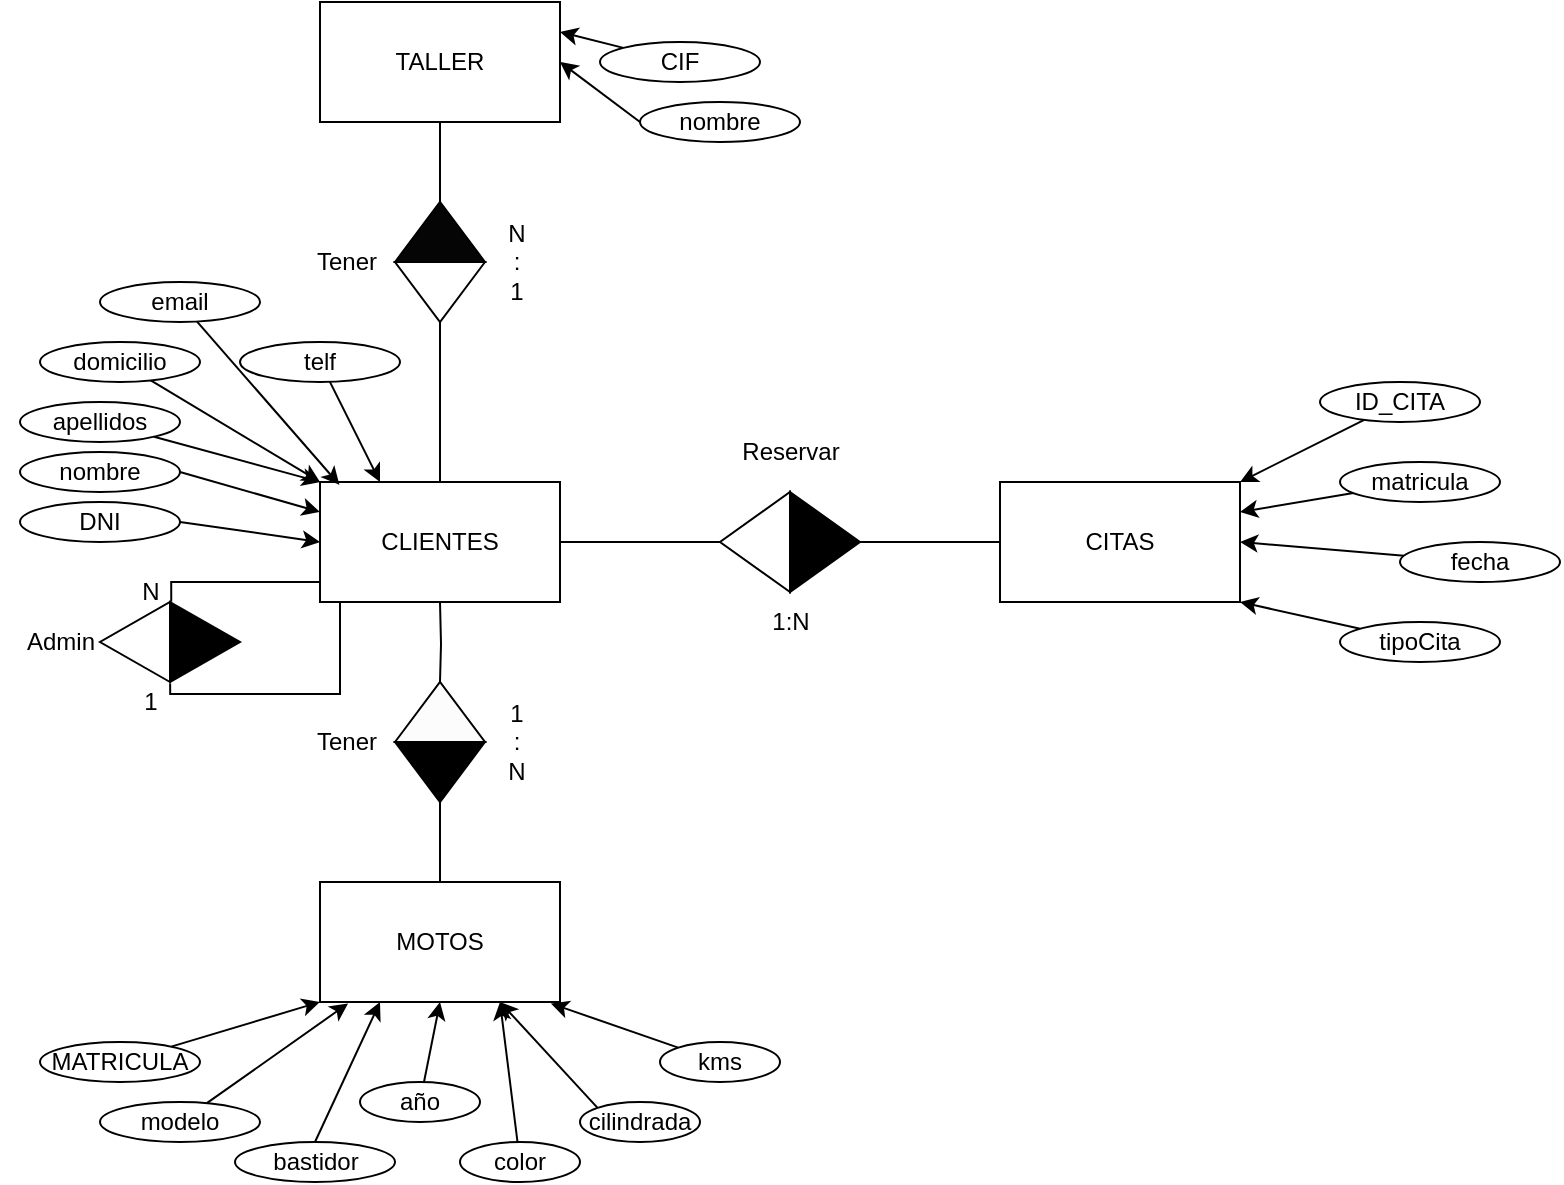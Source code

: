 <mxfile version="24.3.0" type="github">
  <diagram name="Página-1" id="qx-KBWQILRj1LQCwBhZf">
    <mxGraphModel dx="1122" dy="1780" grid="1" gridSize="10" guides="1" tooltips="1" connect="1" arrows="1" fold="1" page="1" pageScale="1" pageWidth="827" pageHeight="1169" math="0" shadow="0">
      <root>
        <mxCell id="0" />
        <mxCell id="1" parent="0" />
        <mxCell id="QmEhGREcrsdkzGhDaJ9B-17" style="edgeStyle=orthogonalEdgeStyle;rounded=0;orthogonalLoop=1;jettySize=auto;html=1;exitX=1;exitY=0.5;exitDx=0;exitDy=0;entryX=1;entryY=0.5;entryDx=0;entryDy=0;endArrow=none;endFill=0;" edge="1" parent="1" source="QmEhGREcrsdkzGhDaJ9B-1" target="QmEhGREcrsdkzGhDaJ9B-14">
          <mxGeometry relative="1" as="geometry" />
        </mxCell>
        <mxCell id="QmEhGREcrsdkzGhDaJ9B-1" value="CLIENTES" style="rounded=0;whiteSpace=wrap;html=1;" vertex="1" parent="1">
          <mxGeometry x="160" y="230" width="120" height="60" as="geometry" />
        </mxCell>
        <mxCell id="QmEhGREcrsdkzGhDaJ9B-2" value="CITAS" style="rounded=0;whiteSpace=wrap;html=1;" vertex="1" parent="1">
          <mxGeometry x="500" y="230" width="120" height="60" as="geometry" />
        </mxCell>
        <mxCell id="QmEhGREcrsdkzGhDaJ9B-27" style="edgeStyle=orthogonalEdgeStyle;rounded=0;orthogonalLoop=1;jettySize=auto;html=1;exitX=0.5;exitY=1;exitDx=0;exitDy=0;entryX=1;entryY=0.5;entryDx=0;entryDy=0;endArrow=none;endFill=0;" edge="1" parent="1" source="QmEhGREcrsdkzGhDaJ9B-3" target="QmEhGREcrsdkzGhDaJ9B-25">
          <mxGeometry relative="1" as="geometry" />
        </mxCell>
        <mxCell id="QmEhGREcrsdkzGhDaJ9B-3" value="TALLER" style="rounded=0;whiteSpace=wrap;html=1;" vertex="1" parent="1">
          <mxGeometry x="160" y="-10" width="120" height="60" as="geometry" />
        </mxCell>
        <mxCell id="QmEhGREcrsdkzGhDaJ9B-4" value="MOTOS" style="rounded=0;whiteSpace=wrap;html=1;" vertex="1" parent="1">
          <mxGeometry x="160" y="430" width="120" height="60" as="geometry" />
        </mxCell>
        <mxCell id="QmEhGREcrsdkzGhDaJ9B-12" style="rounded=0;orthogonalLoop=1;jettySize=auto;html=1;entryX=1;entryY=0;entryDx=0;entryDy=0;" edge="1" parent="1" source="QmEhGREcrsdkzGhDaJ9B-5" target="QmEhGREcrsdkzGhDaJ9B-2">
          <mxGeometry relative="1" as="geometry" />
        </mxCell>
        <mxCell id="QmEhGREcrsdkzGhDaJ9B-5" value="ID_CITA" style="ellipse;whiteSpace=wrap;html=1;" vertex="1" parent="1">
          <mxGeometry x="660" y="180" width="80" height="20" as="geometry" />
        </mxCell>
        <mxCell id="QmEhGREcrsdkzGhDaJ9B-11" style="rounded=0;orthogonalLoop=1;jettySize=auto;html=1;entryX=1;entryY=0.25;entryDx=0;entryDy=0;" edge="1" parent="1" source="QmEhGREcrsdkzGhDaJ9B-6" target="QmEhGREcrsdkzGhDaJ9B-2">
          <mxGeometry relative="1" as="geometry" />
        </mxCell>
        <mxCell id="QmEhGREcrsdkzGhDaJ9B-6" value="matricula" style="ellipse;whiteSpace=wrap;html=1;" vertex="1" parent="1">
          <mxGeometry x="670" y="220" width="80" height="20" as="geometry" />
        </mxCell>
        <mxCell id="QmEhGREcrsdkzGhDaJ9B-10" style="rounded=0;orthogonalLoop=1;jettySize=auto;html=1;entryX=1;entryY=0.5;entryDx=0;entryDy=0;" edge="1" parent="1" source="QmEhGREcrsdkzGhDaJ9B-7" target="QmEhGREcrsdkzGhDaJ9B-2">
          <mxGeometry relative="1" as="geometry" />
        </mxCell>
        <mxCell id="QmEhGREcrsdkzGhDaJ9B-7" value="fecha" style="ellipse;whiteSpace=wrap;html=1;" vertex="1" parent="1">
          <mxGeometry x="700" y="260" width="80" height="20" as="geometry" />
        </mxCell>
        <mxCell id="QmEhGREcrsdkzGhDaJ9B-9" style="rounded=0;orthogonalLoop=1;jettySize=auto;html=1;entryX=1;entryY=1;entryDx=0;entryDy=0;" edge="1" parent="1" source="QmEhGREcrsdkzGhDaJ9B-8" target="QmEhGREcrsdkzGhDaJ9B-2">
          <mxGeometry relative="1" as="geometry" />
        </mxCell>
        <mxCell id="QmEhGREcrsdkzGhDaJ9B-8" value="tipoCita" style="ellipse;whiteSpace=wrap;html=1;" vertex="1" parent="1">
          <mxGeometry x="670" y="300" width="80" height="20" as="geometry" />
        </mxCell>
        <mxCell id="QmEhGREcrsdkzGhDaJ9B-15" value="" style="group" vertex="1" connectable="0" parent="1">
          <mxGeometry x="360" y="235" width="70" height="50" as="geometry" />
        </mxCell>
        <mxCell id="QmEhGREcrsdkzGhDaJ9B-13" value="" style="triangle;whiteSpace=wrap;html=1;fillColor=#000000;" vertex="1" parent="QmEhGREcrsdkzGhDaJ9B-15">
          <mxGeometry x="35" width="35" height="50" as="geometry" />
        </mxCell>
        <mxCell id="QmEhGREcrsdkzGhDaJ9B-14" value="" style="triangle;whiteSpace=wrap;html=1;direction=west;" vertex="1" parent="QmEhGREcrsdkzGhDaJ9B-15">
          <mxGeometry width="35" height="50" as="geometry" />
        </mxCell>
        <mxCell id="QmEhGREcrsdkzGhDaJ9B-18" style="edgeStyle=orthogonalEdgeStyle;rounded=0;orthogonalLoop=1;jettySize=auto;html=1;exitX=1;exitY=0.5;exitDx=0;exitDy=0;entryX=0;entryY=0.5;entryDx=0;entryDy=0;endArrow=none;endFill=0;" edge="1" parent="1" source="QmEhGREcrsdkzGhDaJ9B-13" target="QmEhGREcrsdkzGhDaJ9B-2">
          <mxGeometry relative="1" as="geometry" />
        </mxCell>
        <mxCell id="QmEhGREcrsdkzGhDaJ9B-19" value="Reservar" style="text;html=1;align=center;verticalAlign=middle;resizable=0;points=[];autosize=1;strokeColor=none;fillColor=none;" vertex="1" parent="1">
          <mxGeometry x="360" y="200" width="70" height="30" as="geometry" />
        </mxCell>
        <mxCell id="QmEhGREcrsdkzGhDaJ9B-20" value="1:N" style="text;html=1;align=center;verticalAlign=middle;resizable=0;points=[];autosize=1;strokeColor=none;fillColor=none;" vertex="1" parent="1">
          <mxGeometry x="375" y="285" width="40" height="30" as="geometry" />
        </mxCell>
        <mxCell id="QmEhGREcrsdkzGhDaJ9B-26" value="" style="group" vertex="1" connectable="0" parent="1">
          <mxGeometry x="197.5" y="90" width="45" height="60" as="geometry" />
        </mxCell>
        <mxCell id="QmEhGREcrsdkzGhDaJ9B-24" value="" style="triangle;whiteSpace=wrap;html=1;direction=south;" vertex="1" parent="QmEhGREcrsdkzGhDaJ9B-26">
          <mxGeometry y="30" width="45" height="30" as="geometry" />
        </mxCell>
        <mxCell id="QmEhGREcrsdkzGhDaJ9B-25" value="" style="triangle;whiteSpace=wrap;html=1;rotation=0;direction=north;fillColor=#050505;" vertex="1" parent="QmEhGREcrsdkzGhDaJ9B-26">
          <mxGeometry width="45" height="30" as="geometry" />
        </mxCell>
        <mxCell id="QmEhGREcrsdkzGhDaJ9B-28" style="edgeStyle=orthogonalEdgeStyle;rounded=0;orthogonalLoop=1;jettySize=auto;html=1;exitX=1;exitY=0.5;exitDx=0;exitDy=0;entryX=0.5;entryY=0;entryDx=0;entryDy=0;endArrow=none;endFill=0;" edge="1" parent="1" source="QmEhGREcrsdkzGhDaJ9B-24" target="QmEhGREcrsdkzGhDaJ9B-1">
          <mxGeometry relative="1" as="geometry" />
        </mxCell>
        <mxCell id="QmEhGREcrsdkzGhDaJ9B-29" value="N&lt;div&gt;:&lt;br&gt;1&lt;/div&gt;" style="text;html=1;align=center;verticalAlign=middle;resizable=0;points=[];autosize=1;strokeColor=none;fillColor=none;" vertex="1" parent="1">
          <mxGeometry x="242.5" y="90" width="30" height="60" as="geometry" />
        </mxCell>
        <mxCell id="QmEhGREcrsdkzGhDaJ9B-30" style="edgeStyle=orthogonalEdgeStyle;rounded=0;orthogonalLoop=1;jettySize=auto;html=1;exitX=0.5;exitY=1;exitDx=0;exitDy=0;entryX=1;entryY=0.5;entryDx=0;entryDy=0;endArrow=none;endFill=0;" edge="1" parent="1" target="QmEhGREcrsdkzGhDaJ9B-33">
          <mxGeometry relative="1" as="geometry">
            <mxPoint x="220" y="290" as="sourcePoint" />
          </mxGeometry>
        </mxCell>
        <mxCell id="QmEhGREcrsdkzGhDaJ9B-31" value="" style="group" vertex="1" connectable="0" parent="1">
          <mxGeometry x="197.5" y="330" width="45" height="60" as="geometry" />
        </mxCell>
        <mxCell id="QmEhGREcrsdkzGhDaJ9B-32" value="" style="triangle;whiteSpace=wrap;html=1;direction=south;fillColor=#000000;" vertex="1" parent="QmEhGREcrsdkzGhDaJ9B-31">
          <mxGeometry y="30" width="45" height="30" as="geometry" />
        </mxCell>
        <mxCell id="QmEhGREcrsdkzGhDaJ9B-33" value="" style="triangle;whiteSpace=wrap;html=1;rotation=0;direction=north;fillColor=#FCFCFC;" vertex="1" parent="QmEhGREcrsdkzGhDaJ9B-31">
          <mxGeometry width="45" height="30" as="geometry" />
        </mxCell>
        <mxCell id="QmEhGREcrsdkzGhDaJ9B-34" style="edgeStyle=orthogonalEdgeStyle;rounded=0;orthogonalLoop=1;jettySize=auto;html=1;exitX=1;exitY=0.5;exitDx=0;exitDy=0;entryX=0.5;entryY=0;entryDx=0;entryDy=0;endArrow=none;endFill=0;" edge="1" parent="1" source="QmEhGREcrsdkzGhDaJ9B-32">
          <mxGeometry relative="1" as="geometry">
            <mxPoint x="220" y="430" as="targetPoint" />
          </mxGeometry>
        </mxCell>
        <mxCell id="QmEhGREcrsdkzGhDaJ9B-35" value="&lt;div&gt;1&lt;/div&gt;&lt;div&gt;:&lt;br&gt;N&lt;/div&gt;" style="text;html=1;align=center;verticalAlign=middle;resizable=0;points=[];autosize=1;strokeColor=none;fillColor=none;" vertex="1" parent="1">
          <mxGeometry x="242.5" y="330" width="30" height="60" as="geometry" />
        </mxCell>
        <mxCell id="QmEhGREcrsdkzGhDaJ9B-36" value="" style="group" vertex="1" connectable="0" parent="1">
          <mxGeometry x="50" y="290" width="70" height="50" as="geometry" />
        </mxCell>
        <mxCell id="QmEhGREcrsdkzGhDaJ9B-37" value="" style="triangle;whiteSpace=wrap;html=1;fillColor=#000000;" vertex="1" parent="QmEhGREcrsdkzGhDaJ9B-36">
          <mxGeometry x="35" width="35" height="40" as="geometry" />
        </mxCell>
        <mxCell id="QmEhGREcrsdkzGhDaJ9B-38" value="" style="triangle;whiteSpace=wrap;html=1;direction=west;" vertex="1" parent="QmEhGREcrsdkzGhDaJ9B-36">
          <mxGeometry width="35" height="40" as="geometry" />
        </mxCell>
        <mxCell id="QmEhGREcrsdkzGhDaJ9B-39" style="edgeStyle=orthogonalEdgeStyle;rounded=0;orthogonalLoop=1;jettySize=auto;html=1;exitX=0;exitY=0.5;exitDx=0;exitDy=0;entryX=-0.018;entryY=1.004;entryDx=0;entryDy=0;entryPerimeter=0;endArrow=none;endFill=0;" edge="1" parent="1" source="QmEhGREcrsdkzGhDaJ9B-1" target="QmEhGREcrsdkzGhDaJ9B-38">
          <mxGeometry relative="1" as="geometry">
            <Array as="points">
              <mxPoint x="160" y="280" />
              <mxPoint x="86" y="280" />
            </Array>
          </mxGeometry>
        </mxCell>
        <mxCell id="QmEhGREcrsdkzGhDaJ9B-40" style="edgeStyle=orthogonalEdgeStyle;rounded=0;orthogonalLoop=1;jettySize=auto;html=1;exitX=0.25;exitY=1;exitDx=0;exitDy=0;entryX=-0.002;entryY=-0.019;entryDx=0;entryDy=0;entryPerimeter=0;endArrow=none;endFill=0;" edge="1" parent="1" source="QmEhGREcrsdkzGhDaJ9B-1" target="QmEhGREcrsdkzGhDaJ9B-38">
          <mxGeometry relative="1" as="geometry">
            <Array as="points">
              <mxPoint x="170" y="290" />
              <mxPoint x="170" y="336" />
              <mxPoint x="85" y="336" />
            </Array>
          </mxGeometry>
        </mxCell>
        <mxCell id="QmEhGREcrsdkzGhDaJ9B-42" value="N" style="text;html=1;align=center;verticalAlign=middle;resizable=0;points=[];autosize=1;strokeColor=none;fillColor=none;" vertex="1" parent="1">
          <mxGeometry x="60" y="270" width="30" height="30" as="geometry" />
        </mxCell>
        <mxCell id="QmEhGREcrsdkzGhDaJ9B-43" value="1" style="text;html=1;align=center;verticalAlign=middle;resizable=0;points=[];autosize=1;strokeColor=none;fillColor=none;" vertex="1" parent="1">
          <mxGeometry x="60" y="325" width="30" height="30" as="geometry" />
        </mxCell>
        <mxCell id="QmEhGREcrsdkzGhDaJ9B-47" style="rounded=0;orthogonalLoop=1;jettySize=auto;html=1;entryX=1;entryY=0.25;entryDx=0;entryDy=0;" edge="1" parent="1" source="QmEhGREcrsdkzGhDaJ9B-44" target="QmEhGREcrsdkzGhDaJ9B-3">
          <mxGeometry relative="1" as="geometry" />
        </mxCell>
        <mxCell id="QmEhGREcrsdkzGhDaJ9B-44" value="CIF" style="ellipse;whiteSpace=wrap;html=1;" vertex="1" parent="1">
          <mxGeometry x="300" y="10" width="80" height="20" as="geometry" />
        </mxCell>
        <mxCell id="QmEhGREcrsdkzGhDaJ9B-46" style="rounded=0;orthogonalLoop=1;jettySize=auto;html=1;exitX=0;exitY=0.5;exitDx=0;exitDy=0;entryX=1;entryY=0.5;entryDx=0;entryDy=0;" edge="1" parent="1" source="QmEhGREcrsdkzGhDaJ9B-45" target="QmEhGREcrsdkzGhDaJ9B-3">
          <mxGeometry relative="1" as="geometry" />
        </mxCell>
        <mxCell id="QmEhGREcrsdkzGhDaJ9B-45" value="nombre" style="ellipse;whiteSpace=wrap;html=1;" vertex="1" parent="1">
          <mxGeometry x="320" y="40" width="80" height="20" as="geometry" />
        </mxCell>
        <mxCell id="QmEhGREcrsdkzGhDaJ9B-41" value="Admin" style="text;html=1;align=center;verticalAlign=middle;resizable=0;points=[];autosize=1;strokeColor=none;fillColor=none;" vertex="1" parent="1">
          <mxGeometry x="0.003" y="295" width="60" height="30" as="geometry" />
        </mxCell>
        <mxCell id="QmEhGREcrsdkzGhDaJ9B-48" value="Tener" style="text;html=1;align=center;verticalAlign=middle;resizable=0;points=[];autosize=1;strokeColor=none;fillColor=none;" vertex="1" parent="1">
          <mxGeometry x="147.5" y="105" width="50" height="30" as="geometry" />
        </mxCell>
        <mxCell id="QmEhGREcrsdkzGhDaJ9B-49" value="Tener" style="text;html=1;align=center;verticalAlign=middle;resizable=0;points=[];autosize=1;strokeColor=none;fillColor=none;" vertex="1" parent="1">
          <mxGeometry x="147.5" y="345" width="50" height="30" as="geometry" />
        </mxCell>
        <mxCell id="QmEhGREcrsdkzGhDaJ9B-51" style="rounded=0;orthogonalLoop=1;jettySize=auto;html=1;exitX=1;exitY=0.5;exitDx=0;exitDy=0;entryX=0;entryY=0.5;entryDx=0;entryDy=0;" edge="1" parent="1" source="QmEhGREcrsdkzGhDaJ9B-50" target="QmEhGREcrsdkzGhDaJ9B-1">
          <mxGeometry relative="1" as="geometry" />
        </mxCell>
        <mxCell id="QmEhGREcrsdkzGhDaJ9B-50" value="DNI" style="ellipse;whiteSpace=wrap;html=1;" vertex="1" parent="1">
          <mxGeometry x="10" y="240" width="80" height="20" as="geometry" />
        </mxCell>
        <mxCell id="QmEhGREcrsdkzGhDaJ9B-53" style="rounded=0;orthogonalLoop=1;jettySize=auto;html=1;exitX=1;exitY=0.5;exitDx=0;exitDy=0;entryX=0;entryY=0.25;entryDx=0;entryDy=0;" edge="1" parent="1" source="QmEhGREcrsdkzGhDaJ9B-52" target="QmEhGREcrsdkzGhDaJ9B-1">
          <mxGeometry relative="1" as="geometry" />
        </mxCell>
        <mxCell id="QmEhGREcrsdkzGhDaJ9B-52" value="nombre" style="ellipse;whiteSpace=wrap;html=1;" vertex="1" parent="1">
          <mxGeometry x="10" y="215" width="80" height="20" as="geometry" />
        </mxCell>
        <mxCell id="QmEhGREcrsdkzGhDaJ9B-61" style="rounded=0;orthogonalLoop=1;jettySize=auto;html=1;entryX=0;entryY=0;entryDx=0;entryDy=0;" edge="1" parent="1" source="QmEhGREcrsdkzGhDaJ9B-54" target="QmEhGREcrsdkzGhDaJ9B-1">
          <mxGeometry relative="1" as="geometry" />
        </mxCell>
        <mxCell id="QmEhGREcrsdkzGhDaJ9B-54" value="apellidos" style="ellipse;whiteSpace=wrap;html=1;" vertex="1" parent="1">
          <mxGeometry x="10" y="190" width="80" height="20" as="geometry" />
        </mxCell>
        <mxCell id="QmEhGREcrsdkzGhDaJ9B-60" style="rounded=0;orthogonalLoop=1;jettySize=auto;html=1;entryX=0;entryY=0;entryDx=0;entryDy=0;" edge="1" parent="1" source="QmEhGREcrsdkzGhDaJ9B-55" target="QmEhGREcrsdkzGhDaJ9B-1">
          <mxGeometry relative="1" as="geometry" />
        </mxCell>
        <mxCell id="QmEhGREcrsdkzGhDaJ9B-55" value="domicilio" style="ellipse;whiteSpace=wrap;html=1;" vertex="1" parent="1">
          <mxGeometry x="20" y="160" width="80" height="20" as="geometry" />
        </mxCell>
        <mxCell id="QmEhGREcrsdkzGhDaJ9B-56" value="email" style="ellipse;whiteSpace=wrap;html=1;" vertex="1" parent="1">
          <mxGeometry x="50" y="130" width="80" height="20" as="geometry" />
        </mxCell>
        <mxCell id="QmEhGREcrsdkzGhDaJ9B-58" style="rounded=0;orthogonalLoop=1;jettySize=auto;html=1;entryX=0.25;entryY=0;entryDx=0;entryDy=0;" edge="1" parent="1" source="QmEhGREcrsdkzGhDaJ9B-57" target="QmEhGREcrsdkzGhDaJ9B-1">
          <mxGeometry relative="1" as="geometry" />
        </mxCell>
        <mxCell id="QmEhGREcrsdkzGhDaJ9B-57" value="telf" style="ellipse;whiteSpace=wrap;html=1;" vertex="1" parent="1">
          <mxGeometry x="120" y="160" width="80" height="20" as="geometry" />
        </mxCell>
        <mxCell id="QmEhGREcrsdkzGhDaJ9B-59" style="rounded=0;orthogonalLoop=1;jettySize=auto;html=1;entryX=0.081;entryY=0.024;entryDx=0;entryDy=0;entryPerimeter=0;" edge="1" parent="1" source="QmEhGREcrsdkzGhDaJ9B-56" target="QmEhGREcrsdkzGhDaJ9B-1">
          <mxGeometry relative="1" as="geometry" />
        </mxCell>
        <mxCell id="QmEhGREcrsdkzGhDaJ9B-70" style="rounded=0;orthogonalLoop=1;jettySize=auto;html=1;entryX=0;entryY=1;entryDx=0;entryDy=0;" edge="1" parent="1" source="QmEhGREcrsdkzGhDaJ9B-63" target="QmEhGREcrsdkzGhDaJ9B-4">
          <mxGeometry relative="1" as="geometry" />
        </mxCell>
        <mxCell id="QmEhGREcrsdkzGhDaJ9B-63" value="MATRICULA" style="ellipse;whiteSpace=wrap;html=1;" vertex="1" parent="1">
          <mxGeometry x="20" y="510" width="80" height="20" as="geometry" />
        </mxCell>
        <mxCell id="QmEhGREcrsdkzGhDaJ9B-72" style="rounded=0;orthogonalLoop=1;jettySize=auto;html=1;exitX=0.5;exitY=0;exitDx=0;exitDy=0;entryX=0.25;entryY=1;entryDx=0;entryDy=0;" edge="1" parent="1" source="QmEhGREcrsdkzGhDaJ9B-65" target="QmEhGREcrsdkzGhDaJ9B-4">
          <mxGeometry relative="1" as="geometry" />
        </mxCell>
        <mxCell id="QmEhGREcrsdkzGhDaJ9B-65" value="bastidor" style="ellipse;whiteSpace=wrap;html=1;" vertex="1" parent="1">
          <mxGeometry x="117.5" y="560" width="80" height="20" as="geometry" />
        </mxCell>
        <mxCell id="QmEhGREcrsdkzGhDaJ9B-67" value="modelo" style="ellipse;whiteSpace=wrap;html=1;" vertex="1" parent="1">
          <mxGeometry x="50" y="540" width="80" height="20" as="geometry" />
        </mxCell>
        <mxCell id="QmEhGREcrsdkzGhDaJ9B-73" style="rounded=0;orthogonalLoop=1;jettySize=auto;html=1;entryX=0.5;entryY=1;entryDx=0;entryDy=0;" edge="1" parent="1" source="QmEhGREcrsdkzGhDaJ9B-68" target="QmEhGREcrsdkzGhDaJ9B-4">
          <mxGeometry relative="1" as="geometry" />
        </mxCell>
        <mxCell id="QmEhGREcrsdkzGhDaJ9B-68" value="año" style="ellipse;whiteSpace=wrap;html=1;" vertex="1" parent="1">
          <mxGeometry x="180" y="530" width="60" height="20" as="geometry" />
        </mxCell>
        <mxCell id="QmEhGREcrsdkzGhDaJ9B-71" style="rounded=0;orthogonalLoop=1;jettySize=auto;html=1;entryX=0.117;entryY=1.012;entryDx=0;entryDy=0;entryPerimeter=0;" edge="1" parent="1" source="QmEhGREcrsdkzGhDaJ9B-67" target="QmEhGREcrsdkzGhDaJ9B-4">
          <mxGeometry relative="1" as="geometry" />
        </mxCell>
        <mxCell id="QmEhGREcrsdkzGhDaJ9B-77" style="rounded=0;orthogonalLoop=1;jettySize=auto;html=1;entryX=0.75;entryY=1;entryDx=0;entryDy=0;" edge="1" parent="1" source="QmEhGREcrsdkzGhDaJ9B-74" target="QmEhGREcrsdkzGhDaJ9B-4">
          <mxGeometry relative="1" as="geometry" />
        </mxCell>
        <mxCell id="QmEhGREcrsdkzGhDaJ9B-74" value="color" style="ellipse;whiteSpace=wrap;html=1;" vertex="1" parent="1">
          <mxGeometry x="230" y="560" width="60" height="20" as="geometry" />
        </mxCell>
        <mxCell id="QmEhGREcrsdkzGhDaJ9B-78" style="rounded=0;orthogonalLoop=1;jettySize=auto;html=1;exitX=0;exitY=0;exitDx=0;exitDy=0;entryX=0.75;entryY=1;entryDx=0;entryDy=0;" edge="1" parent="1" source="QmEhGREcrsdkzGhDaJ9B-75" target="QmEhGREcrsdkzGhDaJ9B-4">
          <mxGeometry relative="1" as="geometry" />
        </mxCell>
        <mxCell id="QmEhGREcrsdkzGhDaJ9B-75" value="cilindrada" style="ellipse;whiteSpace=wrap;html=1;" vertex="1" parent="1">
          <mxGeometry x="290" y="540" width="60" height="20" as="geometry" />
        </mxCell>
        <mxCell id="QmEhGREcrsdkzGhDaJ9B-76" value="kms" style="ellipse;whiteSpace=wrap;html=1;" vertex="1" parent="1">
          <mxGeometry x="330" y="510" width="60" height="20" as="geometry" />
        </mxCell>
        <mxCell id="QmEhGREcrsdkzGhDaJ9B-79" style="rounded=0;orthogonalLoop=1;jettySize=auto;html=1;entryX=0.962;entryY=1.012;entryDx=0;entryDy=0;entryPerimeter=0;" edge="1" parent="1" source="QmEhGREcrsdkzGhDaJ9B-76" target="QmEhGREcrsdkzGhDaJ9B-4">
          <mxGeometry relative="1" as="geometry" />
        </mxCell>
      </root>
    </mxGraphModel>
  </diagram>
</mxfile>

